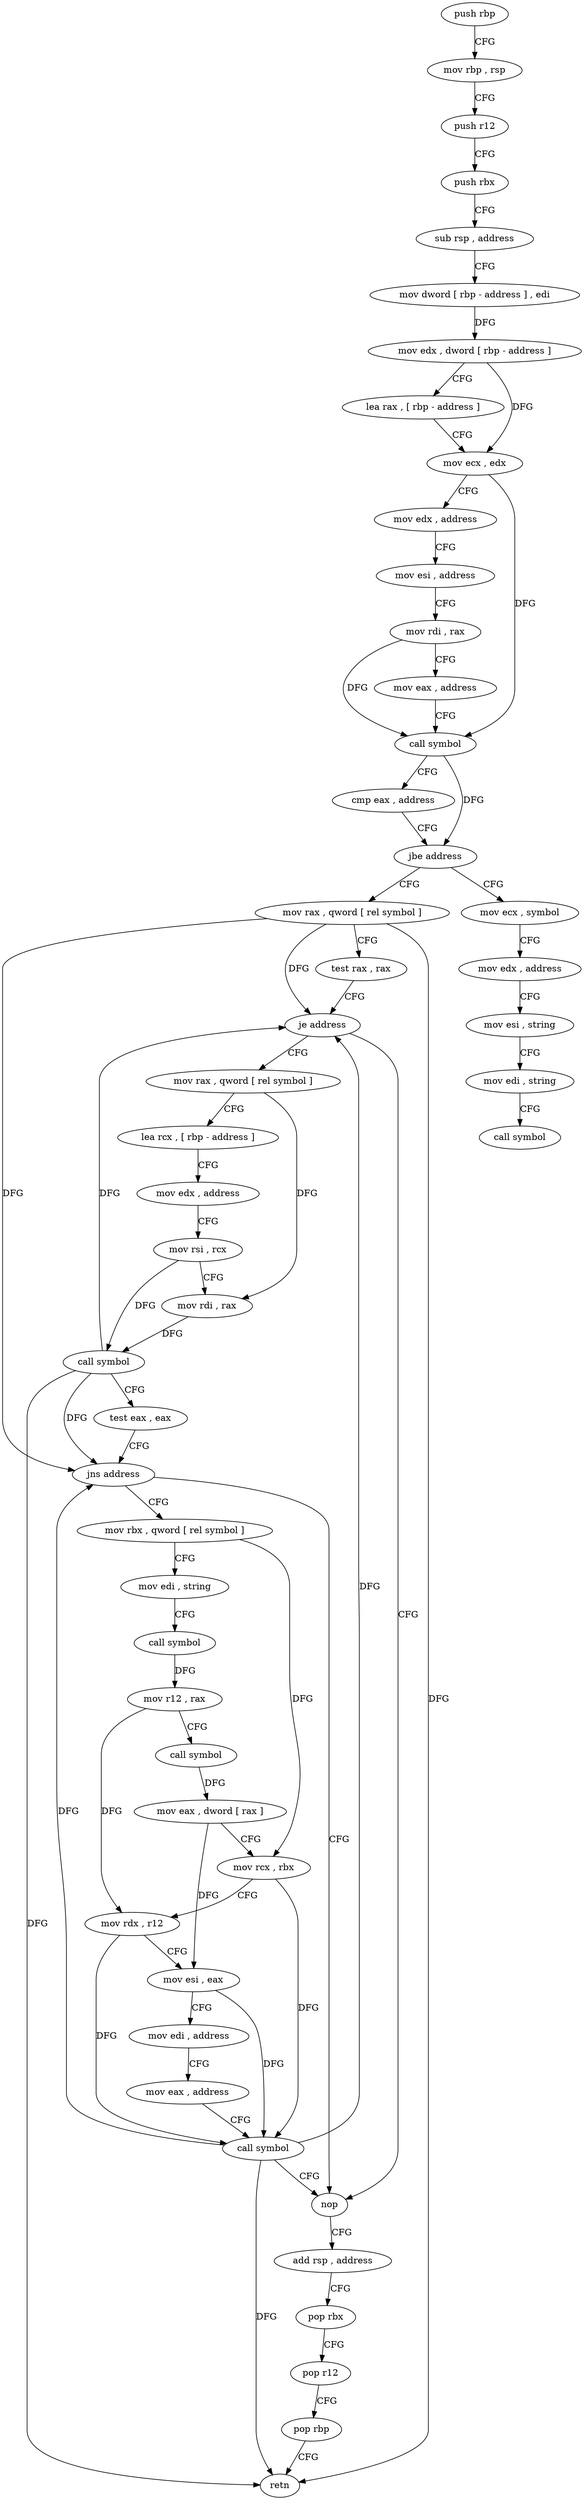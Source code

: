digraph "func" {
"4209878" [label = "push rbp" ]
"4209879" [label = "mov rbp , rsp" ]
"4209882" [label = "push r12" ]
"4209884" [label = "push rbx" ]
"4209885" [label = "sub rsp , address" ]
"4209889" [label = "mov dword [ rbp - address ] , edi" ]
"4209892" [label = "mov edx , dword [ rbp - address ]" ]
"4209895" [label = "lea rax , [ rbp - address ]" ]
"4209899" [label = "mov ecx , edx" ]
"4209901" [label = "mov edx , address" ]
"4209906" [label = "mov esi , address" ]
"4209911" [label = "mov rdi , rax" ]
"4209914" [label = "mov eax , address" ]
"4209919" [label = "call symbol" ]
"4209924" [label = "cmp eax , address" ]
"4209927" [label = "jbe address" ]
"4209954" [label = "mov rax , qword [ rel symbol ]" ]
"4209929" [label = "mov ecx , symbol" ]
"4209961" [label = "test rax , rax" ]
"4209964" [label = "je address" ]
"4210047" [label = "nop" ]
"4209966" [label = "mov rax , qword [ rel symbol ]" ]
"4209934" [label = "mov edx , address" ]
"4209939" [label = "mov esi , string" ]
"4209944" [label = "mov edi , string" ]
"4209949" [label = "call symbol" ]
"4210048" [label = "add rsp , address" ]
"4210052" [label = "pop rbx" ]
"4210053" [label = "pop r12" ]
"4210055" [label = "pop rbp" ]
"4210056" [label = "retn" ]
"4209973" [label = "lea rcx , [ rbp - address ]" ]
"4209977" [label = "mov edx , address" ]
"4209982" [label = "mov rsi , rcx" ]
"4209985" [label = "mov rdi , rax" ]
"4209988" [label = "call symbol" ]
"4209993" [label = "test eax , eax" ]
"4209995" [label = "jns address" ]
"4209997" [label = "mov rbx , qword [ rel symbol ]" ]
"4210004" [label = "mov edi , string" ]
"4210009" [label = "call symbol" ]
"4210014" [label = "mov r12 , rax" ]
"4210017" [label = "call symbol" ]
"4210022" [label = "mov eax , dword [ rax ]" ]
"4210024" [label = "mov rcx , rbx" ]
"4210027" [label = "mov rdx , r12" ]
"4210030" [label = "mov esi , eax" ]
"4210032" [label = "mov edi , address" ]
"4210037" [label = "mov eax , address" ]
"4210042" [label = "call symbol" ]
"4209878" -> "4209879" [ label = "CFG" ]
"4209879" -> "4209882" [ label = "CFG" ]
"4209882" -> "4209884" [ label = "CFG" ]
"4209884" -> "4209885" [ label = "CFG" ]
"4209885" -> "4209889" [ label = "CFG" ]
"4209889" -> "4209892" [ label = "DFG" ]
"4209892" -> "4209895" [ label = "CFG" ]
"4209892" -> "4209899" [ label = "DFG" ]
"4209895" -> "4209899" [ label = "CFG" ]
"4209899" -> "4209901" [ label = "CFG" ]
"4209899" -> "4209919" [ label = "DFG" ]
"4209901" -> "4209906" [ label = "CFG" ]
"4209906" -> "4209911" [ label = "CFG" ]
"4209911" -> "4209914" [ label = "CFG" ]
"4209911" -> "4209919" [ label = "DFG" ]
"4209914" -> "4209919" [ label = "CFG" ]
"4209919" -> "4209924" [ label = "CFG" ]
"4209919" -> "4209927" [ label = "DFG" ]
"4209924" -> "4209927" [ label = "CFG" ]
"4209927" -> "4209954" [ label = "CFG" ]
"4209927" -> "4209929" [ label = "CFG" ]
"4209954" -> "4209961" [ label = "CFG" ]
"4209954" -> "4209964" [ label = "DFG" ]
"4209954" -> "4210056" [ label = "DFG" ]
"4209954" -> "4209995" [ label = "DFG" ]
"4209929" -> "4209934" [ label = "CFG" ]
"4209961" -> "4209964" [ label = "CFG" ]
"4209964" -> "4210047" [ label = "CFG" ]
"4209964" -> "4209966" [ label = "CFG" ]
"4210047" -> "4210048" [ label = "CFG" ]
"4209966" -> "4209973" [ label = "CFG" ]
"4209966" -> "4209985" [ label = "DFG" ]
"4209934" -> "4209939" [ label = "CFG" ]
"4209939" -> "4209944" [ label = "CFG" ]
"4209944" -> "4209949" [ label = "CFG" ]
"4210048" -> "4210052" [ label = "CFG" ]
"4210052" -> "4210053" [ label = "CFG" ]
"4210053" -> "4210055" [ label = "CFG" ]
"4210055" -> "4210056" [ label = "CFG" ]
"4209973" -> "4209977" [ label = "CFG" ]
"4209977" -> "4209982" [ label = "CFG" ]
"4209982" -> "4209985" [ label = "CFG" ]
"4209982" -> "4209988" [ label = "DFG" ]
"4209985" -> "4209988" [ label = "DFG" ]
"4209988" -> "4209993" [ label = "CFG" ]
"4209988" -> "4209964" [ label = "DFG" ]
"4209988" -> "4210056" [ label = "DFG" ]
"4209988" -> "4209995" [ label = "DFG" ]
"4209993" -> "4209995" [ label = "CFG" ]
"4209995" -> "4210047" [ label = "CFG" ]
"4209995" -> "4209997" [ label = "CFG" ]
"4209997" -> "4210004" [ label = "CFG" ]
"4209997" -> "4210024" [ label = "DFG" ]
"4210004" -> "4210009" [ label = "CFG" ]
"4210009" -> "4210014" [ label = "DFG" ]
"4210014" -> "4210017" [ label = "CFG" ]
"4210014" -> "4210027" [ label = "DFG" ]
"4210017" -> "4210022" [ label = "DFG" ]
"4210022" -> "4210024" [ label = "CFG" ]
"4210022" -> "4210030" [ label = "DFG" ]
"4210024" -> "4210027" [ label = "CFG" ]
"4210024" -> "4210042" [ label = "DFG" ]
"4210027" -> "4210030" [ label = "CFG" ]
"4210027" -> "4210042" [ label = "DFG" ]
"4210030" -> "4210032" [ label = "CFG" ]
"4210030" -> "4210042" [ label = "DFG" ]
"4210032" -> "4210037" [ label = "CFG" ]
"4210037" -> "4210042" [ label = "CFG" ]
"4210042" -> "4210047" [ label = "CFG" ]
"4210042" -> "4209964" [ label = "DFG" ]
"4210042" -> "4209995" [ label = "DFG" ]
"4210042" -> "4210056" [ label = "DFG" ]
}
